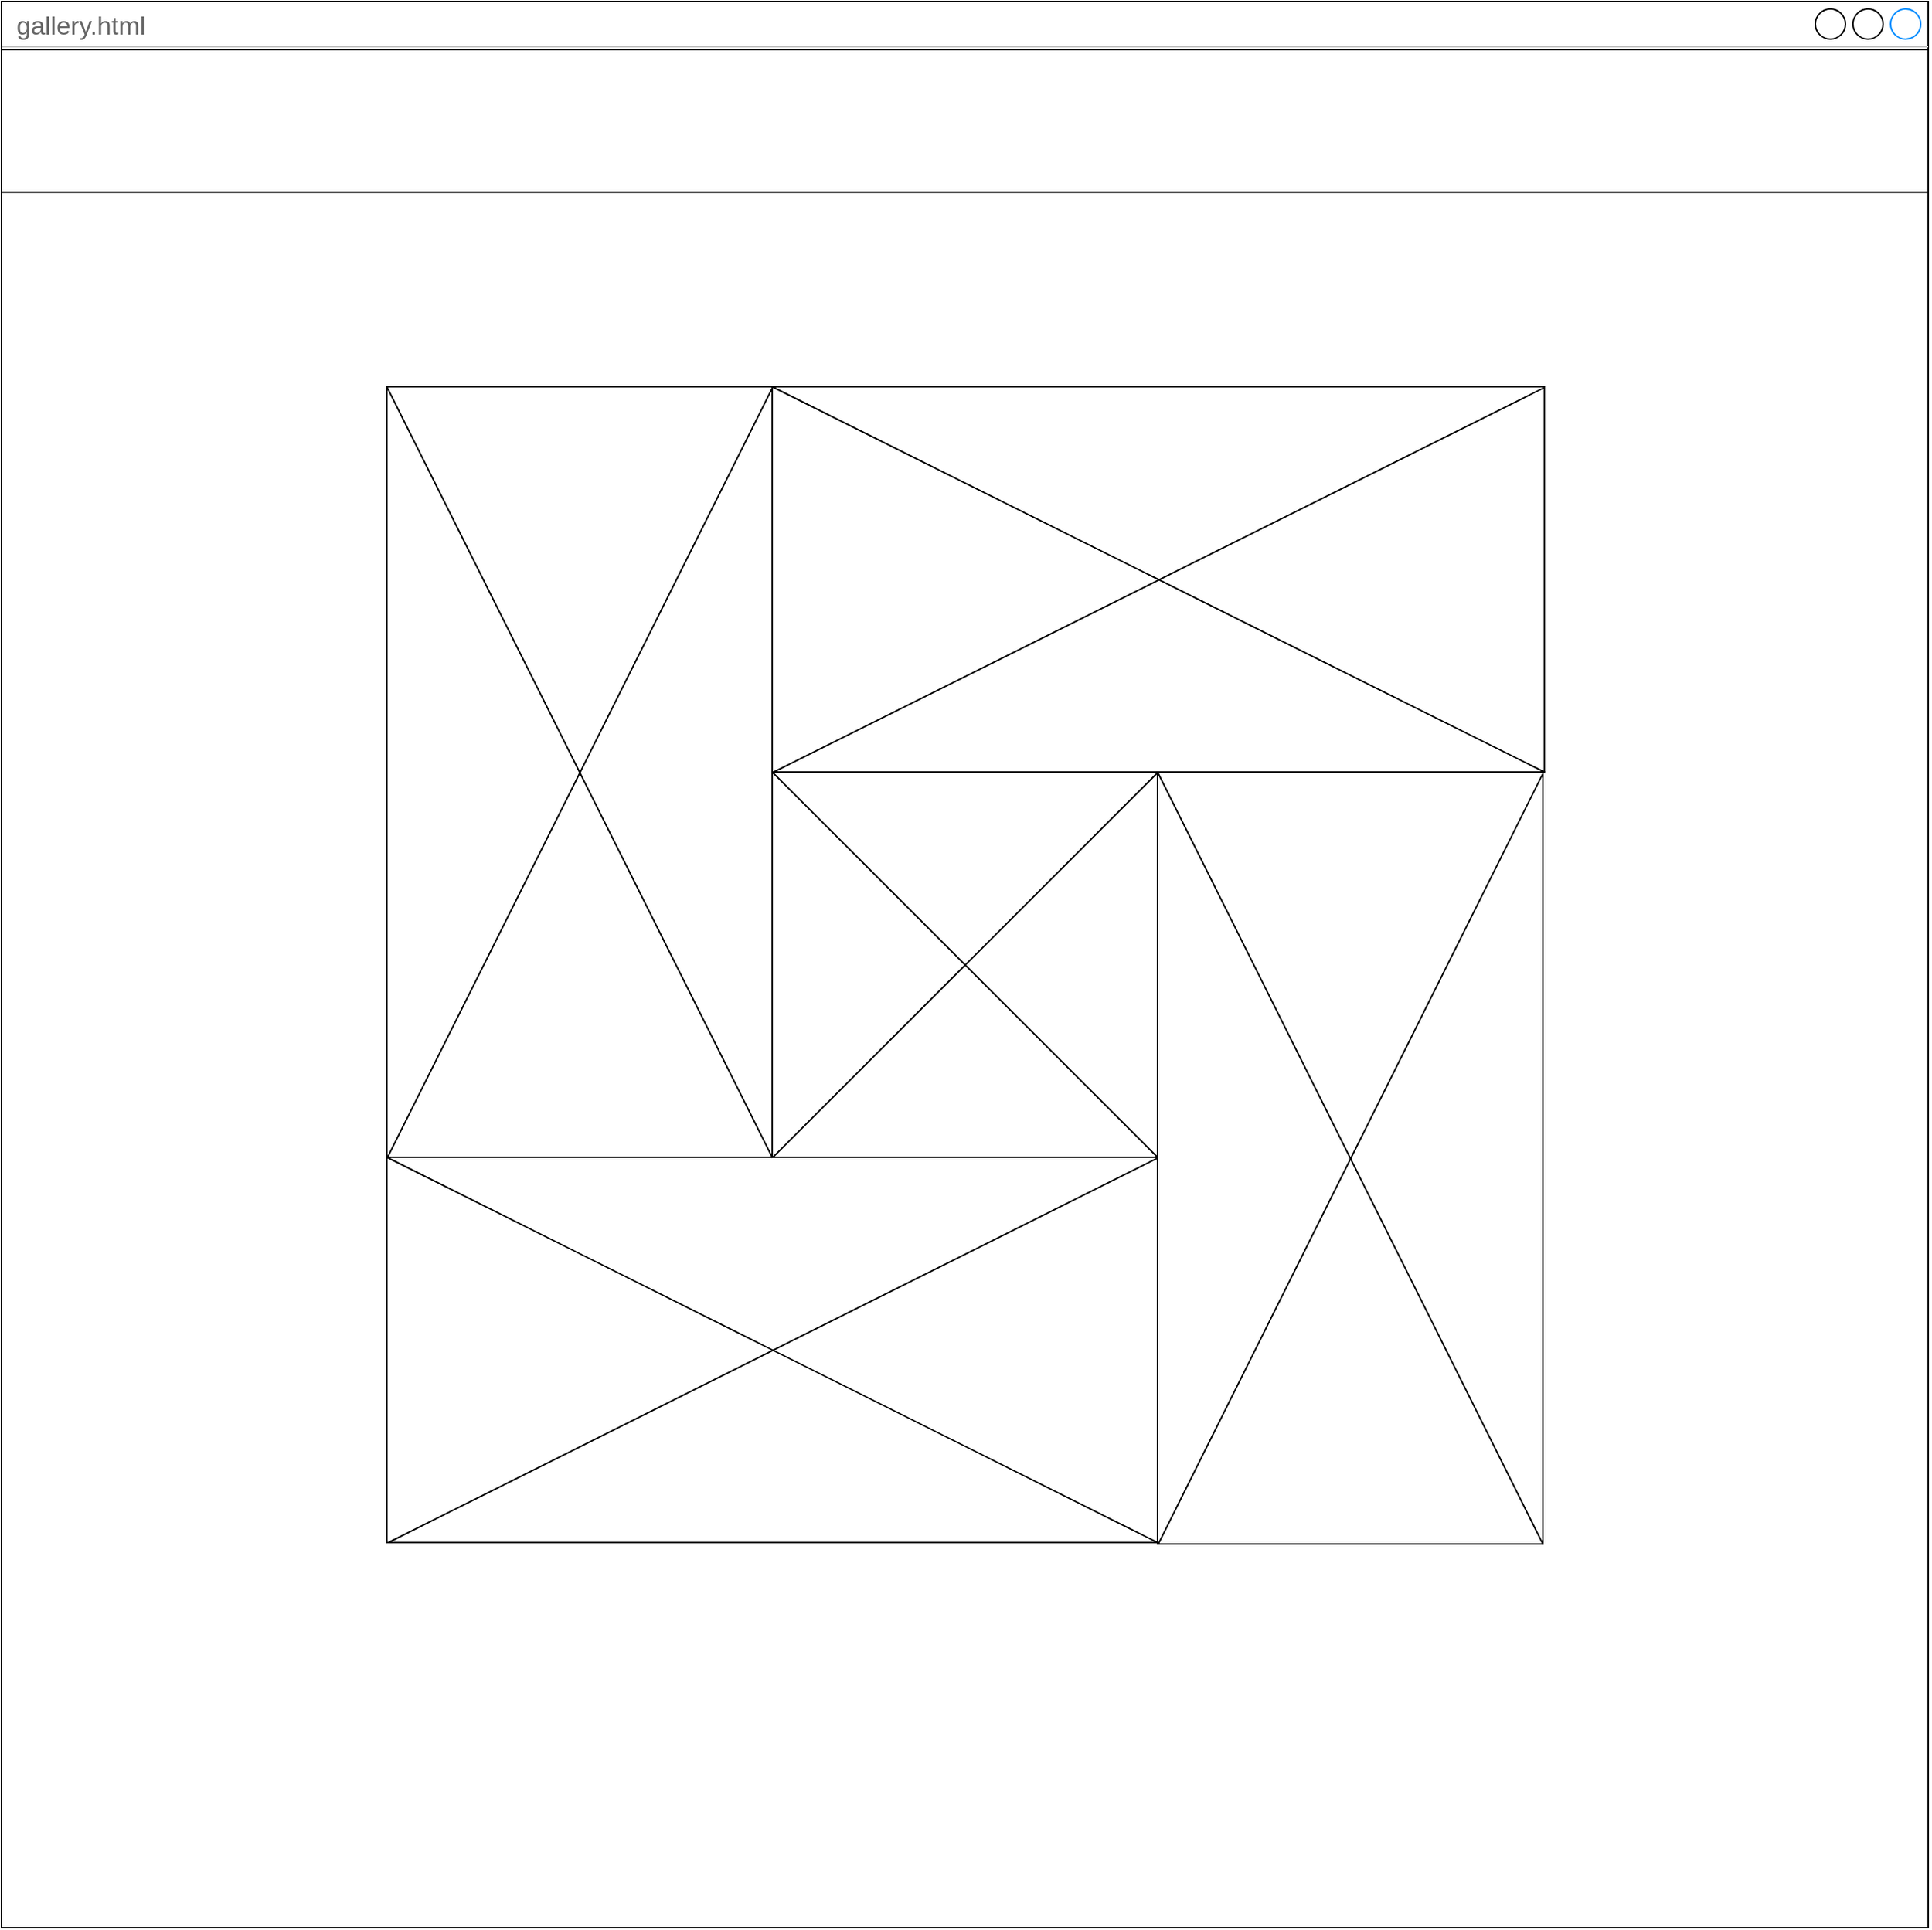 <mxfile version="11.1.4" type="device"><diagram id="K9mlc6mFbnGSjB3knHTe" name="Page-1"><mxGraphModel dx="2715" dy="2120" grid="1" gridSize="32" guides="1" tooltips="1" connect="1" arrows="1" fold="1" page="1" pageScale="1" pageWidth="850" pageHeight="1100" math="0" shadow="0"><root><mxCell id="0"/><mxCell id="1" style="" parent="0"/><mxCell id="7qcRZG_3GCuBYA2W5wl_-2" value="gallery.html" style="strokeWidth=1;shadow=0;align=center;html=1;shape=mxgraph.mockup.containers.window;align=left;verticalAlign=top;spacingLeft=8;strokeColor2=#008cff;strokeColor3=#c4c4c4;fontColor=#666666;fillColor=#ffffff;mainText=;fontSize=17;labelBackgroundColor=none;gradientColor=none;" vertex="1" parent="1"><mxGeometry width="1280" height="1280" as="geometry"/></mxCell><mxCell id="7qcRZG_3GCuBYA2W5wl_-10" value="" style="rounded=0;whiteSpace=wrap;html=1;shadow=0;glass=0;comic=0;strokeWidth=1;gradientColor=none;fontSize=17;fontColor=#666666;align=left;" vertex="1" parent="1"><mxGeometry y="32" width="1280" height="1248" as="geometry"/></mxCell><mxCell id="7qcRZG_3GCuBYA2W5wl_-21" value="" style="rounded=0;whiteSpace=wrap;html=1;shadow=0;glass=0;comic=0;strokeWidth=1;fontSize=17;align=left;" vertex="1" parent="1"><mxGeometry x="512" y="512" width="256" height="256" as="geometry"/></mxCell><mxCell id="7qcRZG_3GCuBYA2W5wl_-22" value="" style="endArrow=none;html=1;fontSize=17;fontColor=#666666;entryX=0.999;entryY=0.003;entryDx=0;entryDy=0;entryPerimeter=0;exitX=0.002;exitY=1;exitDx=0;exitDy=0;exitPerimeter=0;" edge="1" parent="1" source="7qcRZG_3GCuBYA2W5wl_-21" target="7qcRZG_3GCuBYA2W5wl_-21"><mxGeometry width="50" height="50" relative="1" as="geometry"><mxPoint x="418.5" y="573" as="sourcePoint"/><mxPoint x="468.5" y="523" as="targetPoint"/></mxGeometry></mxCell><mxCell id="7qcRZG_3GCuBYA2W5wl_-23" value="" style="endArrow=none;html=1;fontSize=17;fontColor=#666666;entryX=0;entryY=0;entryDx=0;entryDy=0;entryPerimeter=0;exitX=1.001;exitY=1.001;exitDx=0;exitDy=0;exitPerimeter=0;" edge="1" parent="1" source="7qcRZG_3GCuBYA2W5wl_-21" target="7qcRZG_3GCuBYA2W5wl_-21"><mxGeometry width="50" height="50" relative="1" as="geometry"><mxPoint x="565.5" y="627" as="sourcePoint"/><mxPoint x="615.5" y="577" as="targetPoint"/></mxGeometry></mxCell><mxCell id="7qcRZG_3GCuBYA2W5wl_-25" value="" style="rounded=0;whiteSpace=wrap;html=1;shadow=0;glass=0;comic=0;strokeWidth=1;fontSize=17;align=left;" vertex="1" parent="1"><mxGeometry x="256" y="768" width="512" height="256" as="geometry"/></mxCell><mxCell id="7qcRZG_3GCuBYA2W5wl_-26" value="" style="endArrow=none;html=1;fontSize=17;fontColor=#666666;entryX=0.999;entryY=0.003;entryDx=0;entryDy=0;entryPerimeter=0;exitX=0.002;exitY=1;exitDx=0;exitDy=0;exitPerimeter=0;" edge="1" parent="1" source="7qcRZG_3GCuBYA2W5wl_-25" target="7qcRZG_3GCuBYA2W5wl_-25"><mxGeometry width="50" height="50" relative="1" as="geometry"><mxPoint x="450.5" y="605" as="sourcePoint"/><mxPoint x="500.5" y="555" as="targetPoint"/></mxGeometry></mxCell><mxCell id="7qcRZG_3GCuBYA2W5wl_-27" value="" style="endArrow=none;html=1;fontSize=17;fontColor=#666666;entryX=0;entryY=0;entryDx=0;entryDy=0;entryPerimeter=0;exitX=1.001;exitY=1.001;exitDx=0;exitDy=0;exitPerimeter=0;" edge="1" parent="1" source="7qcRZG_3GCuBYA2W5wl_-25" target="7qcRZG_3GCuBYA2W5wl_-25"><mxGeometry width="50" height="50" relative="1" as="geometry"><mxPoint x="597.5" y="659" as="sourcePoint"/><mxPoint x="647.5" y="609" as="targetPoint"/></mxGeometry></mxCell><mxCell id="7qcRZG_3GCuBYA2W5wl_-28" value="" style="rounded=0;whiteSpace=wrap;html=1;shadow=0;glass=0;comic=0;strokeWidth=1;fontSize=17;align=left;" vertex="1" parent="1"><mxGeometry x="768" y="512" width="256" height="513" as="geometry"/></mxCell><mxCell id="7qcRZG_3GCuBYA2W5wl_-29" value="" style="endArrow=none;html=1;fontSize=17;fontColor=#666666;entryX=0.999;entryY=0.003;entryDx=0;entryDy=0;entryPerimeter=0;exitX=0.002;exitY=1;exitDx=0;exitDy=0;exitPerimeter=0;" edge="1" parent="1" source="7qcRZG_3GCuBYA2W5wl_-28" target="7qcRZG_3GCuBYA2W5wl_-28"><mxGeometry width="50" height="50" relative="1" as="geometry"><mxPoint x="482.5" y="637" as="sourcePoint"/><mxPoint x="532.5" y="587" as="targetPoint"/></mxGeometry></mxCell><mxCell id="7qcRZG_3GCuBYA2W5wl_-30" value="" style="endArrow=none;html=1;fontSize=17;fontColor=#666666;entryX=0;entryY=0;entryDx=0;entryDy=0;entryPerimeter=0;exitX=1.001;exitY=1.001;exitDx=0;exitDy=0;exitPerimeter=0;" edge="1" parent="1" source="7qcRZG_3GCuBYA2W5wl_-28" target="7qcRZG_3GCuBYA2W5wl_-28"><mxGeometry width="50" height="50" relative="1" as="geometry"><mxPoint x="629.5" y="691" as="sourcePoint"/><mxPoint x="679.5" y="641" as="targetPoint"/></mxGeometry></mxCell><mxCell id="7qcRZG_3GCuBYA2W5wl_-31" value="" style="rounded=0;whiteSpace=wrap;html=1;shadow=0;glass=0;comic=0;strokeWidth=1;fontSize=17;align=left;" vertex="1" parent="1"><mxGeometry x="256" y="256" width="256" height="512" as="geometry"/></mxCell><mxCell id="7qcRZG_3GCuBYA2W5wl_-32" value="" style="endArrow=none;html=1;fontSize=17;fontColor=#666666;entryX=0.999;entryY=0.003;entryDx=0;entryDy=0;entryPerimeter=0;exitX=0.002;exitY=1;exitDx=0;exitDy=0;exitPerimeter=0;" edge="1" parent="1" source="7qcRZG_3GCuBYA2W5wl_-31" target="7qcRZG_3GCuBYA2W5wl_-31"><mxGeometry width="50" height="50" relative="1" as="geometry"><mxPoint x="514.5" y="669" as="sourcePoint"/><mxPoint x="564.5" y="619" as="targetPoint"/></mxGeometry></mxCell><mxCell id="7qcRZG_3GCuBYA2W5wl_-33" value="" style="endArrow=none;html=1;fontSize=17;fontColor=#666666;entryX=0;entryY=0;entryDx=0;entryDy=0;entryPerimeter=0;exitX=1.001;exitY=1.001;exitDx=0;exitDy=0;exitPerimeter=0;" edge="1" parent="1" source="7qcRZG_3GCuBYA2W5wl_-31" target="7qcRZG_3GCuBYA2W5wl_-31"><mxGeometry width="50" height="50" relative="1" as="geometry"><mxPoint x="661.5" y="723" as="sourcePoint"/><mxPoint x="711.5" y="673" as="targetPoint"/></mxGeometry></mxCell><mxCell id="7qcRZG_3GCuBYA2W5wl_-34" value="" style="rounded=0;whiteSpace=wrap;html=1;shadow=0;glass=0;comic=0;strokeWidth=1;fontSize=17;align=left;" vertex="1" parent="1"><mxGeometry x="512" y="256" width="513" height="256" as="geometry"/></mxCell><mxCell id="7qcRZG_3GCuBYA2W5wl_-35" value="" style="endArrow=none;html=1;fontSize=17;fontColor=#666666;entryX=0.999;entryY=0.003;entryDx=0;entryDy=0;entryPerimeter=0;exitX=0.002;exitY=1;exitDx=0;exitDy=0;exitPerimeter=0;" edge="1" parent="1" source="7qcRZG_3GCuBYA2W5wl_-34" target="7qcRZG_3GCuBYA2W5wl_-34"><mxGeometry width="50" height="50" relative="1" as="geometry"><mxPoint x="418" y="316.5" as="sourcePoint"/><mxPoint x="468" y="266.5" as="targetPoint"/></mxGeometry></mxCell><mxCell id="7qcRZG_3GCuBYA2W5wl_-36" value="" style="endArrow=none;html=1;fontSize=17;fontColor=#666666;entryX=0;entryY=0;entryDx=0;entryDy=0;entryPerimeter=0;exitX=1.001;exitY=1.001;exitDx=0;exitDy=0;exitPerimeter=0;" edge="1" parent="1" source="7qcRZG_3GCuBYA2W5wl_-34" target="7qcRZG_3GCuBYA2W5wl_-34"><mxGeometry width="50" height="50" relative="1" as="geometry"><mxPoint x="565" y="370.5" as="sourcePoint"/><mxPoint x="615" y="320.5" as="targetPoint"/></mxGeometry></mxCell><mxCell id="7qcRZG_3GCuBYA2W5wl_-5" value="Untitled Layer" parent="0"/><mxCell id="7qcRZG_3GCuBYA2W5wl_-9" value="" style="endArrow=none;html=1;fontSize=17;fontColor=#666666;entryX=1;entryY=0.099;entryDx=0;entryDy=0;entryPerimeter=0;exitX=0;exitY=0.099;exitDx=0;exitDy=0;exitPerimeter=0;" edge="1" parent="7qcRZG_3GCuBYA2W5wl_-5" source="7qcRZG_3GCuBYA2W5wl_-2" target="7qcRZG_3GCuBYA2W5wl_-2"><mxGeometry width="50" height="50" relative="1" as="geometry"><mxPoint y="128" as="sourcePoint"/><mxPoint x="988.4" y="128" as="targetPoint"/></mxGeometry></mxCell><mxCell id="7qcRZG_3GCuBYA2W5wl_-8" value="Untitled Layer" parent="0"/></root></mxGraphModel></diagram></mxfile>
